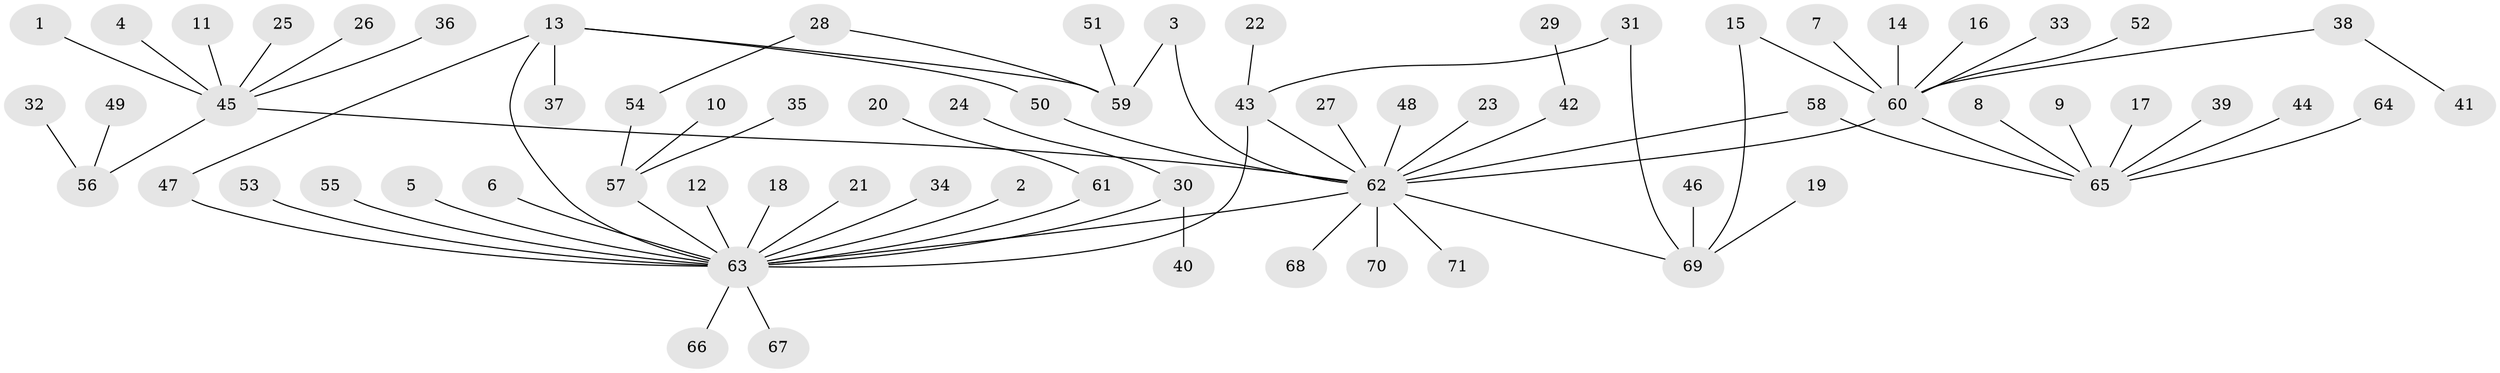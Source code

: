 // original degree distribution, {18: 0.0070921985815602835, 14: 0.0070921985815602835, 4: 0.03546099290780142, 10: 0.0070921985815602835, 3: 0.06382978723404255, 9: 0.0070921985815602835, 2: 0.2127659574468085, 5: 0.028368794326241134, 1: 0.5957446808510638, 8: 0.014184397163120567, 11: 0.0070921985815602835, 7: 0.0070921985815602835, 6: 0.0070921985815602835}
// Generated by graph-tools (version 1.1) at 2025/49/03/09/25 03:49:45]
// undirected, 71 vertices, 78 edges
graph export_dot {
graph [start="1"]
  node [color=gray90,style=filled];
  1;
  2;
  3;
  4;
  5;
  6;
  7;
  8;
  9;
  10;
  11;
  12;
  13;
  14;
  15;
  16;
  17;
  18;
  19;
  20;
  21;
  22;
  23;
  24;
  25;
  26;
  27;
  28;
  29;
  30;
  31;
  32;
  33;
  34;
  35;
  36;
  37;
  38;
  39;
  40;
  41;
  42;
  43;
  44;
  45;
  46;
  47;
  48;
  49;
  50;
  51;
  52;
  53;
  54;
  55;
  56;
  57;
  58;
  59;
  60;
  61;
  62;
  63;
  64;
  65;
  66;
  67;
  68;
  69;
  70;
  71;
  1 -- 45 [weight=1.0];
  2 -- 63 [weight=1.0];
  3 -- 59 [weight=1.0];
  3 -- 62 [weight=1.0];
  4 -- 45 [weight=1.0];
  5 -- 63 [weight=1.0];
  6 -- 63 [weight=1.0];
  7 -- 60 [weight=1.0];
  8 -- 65 [weight=1.0];
  9 -- 65 [weight=1.0];
  10 -- 57 [weight=1.0];
  11 -- 45 [weight=1.0];
  12 -- 63 [weight=1.0];
  13 -- 37 [weight=1.0];
  13 -- 47 [weight=1.0];
  13 -- 50 [weight=1.0];
  13 -- 59 [weight=1.0];
  13 -- 63 [weight=1.0];
  14 -- 60 [weight=1.0];
  15 -- 60 [weight=1.0];
  15 -- 69 [weight=1.0];
  16 -- 60 [weight=1.0];
  17 -- 65 [weight=1.0];
  18 -- 63 [weight=1.0];
  19 -- 69 [weight=1.0];
  20 -- 61 [weight=1.0];
  21 -- 63 [weight=1.0];
  22 -- 43 [weight=1.0];
  23 -- 62 [weight=1.0];
  24 -- 30 [weight=1.0];
  25 -- 45 [weight=1.0];
  26 -- 45 [weight=1.0];
  27 -- 62 [weight=1.0];
  28 -- 54 [weight=1.0];
  28 -- 59 [weight=1.0];
  29 -- 42 [weight=1.0];
  30 -- 40 [weight=1.0];
  30 -- 63 [weight=1.0];
  31 -- 43 [weight=1.0];
  31 -- 69 [weight=1.0];
  32 -- 56 [weight=1.0];
  33 -- 60 [weight=1.0];
  34 -- 63 [weight=1.0];
  35 -- 57 [weight=1.0];
  36 -- 45 [weight=1.0];
  38 -- 41 [weight=1.0];
  38 -- 60 [weight=1.0];
  39 -- 65 [weight=1.0];
  42 -- 62 [weight=1.0];
  43 -- 62 [weight=1.0];
  43 -- 63 [weight=1.0];
  44 -- 65 [weight=1.0];
  45 -- 56 [weight=1.0];
  45 -- 62 [weight=1.0];
  46 -- 69 [weight=1.0];
  47 -- 63 [weight=1.0];
  48 -- 62 [weight=1.0];
  49 -- 56 [weight=1.0];
  50 -- 62 [weight=1.0];
  51 -- 59 [weight=1.0];
  52 -- 60 [weight=1.0];
  53 -- 63 [weight=1.0];
  54 -- 57 [weight=1.0];
  55 -- 63 [weight=1.0];
  57 -- 63 [weight=1.0];
  58 -- 62 [weight=1.0];
  58 -- 65 [weight=1.0];
  60 -- 62 [weight=1.0];
  60 -- 65 [weight=1.0];
  61 -- 63 [weight=1.0];
  62 -- 63 [weight=1.0];
  62 -- 68 [weight=1.0];
  62 -- 69 [weight=1.0];
  62 -- 70 [weight=1.0];
  62 -- 71 [weight=1.0];
  63 -- 66 [weight=1.0];
  63 -- 67 [weight=1.0];
  64 -- 65 [weight=1.0];
}
